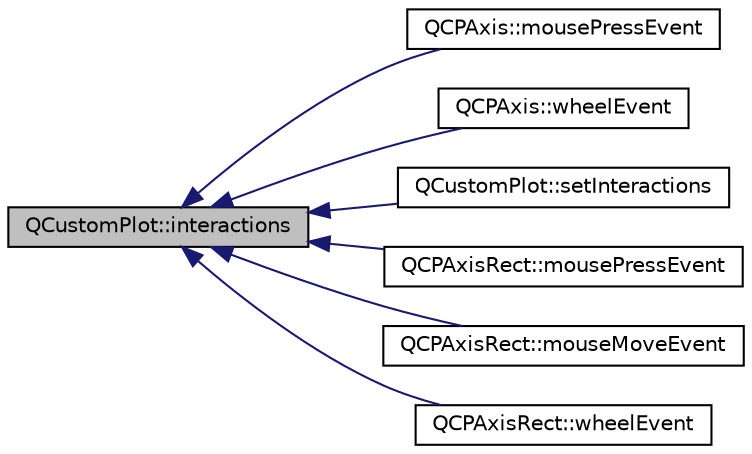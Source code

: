 digraph "QCustomPlot::interactions"
{
  edge [fontname="Helvetica",fontsize="10",labelfontname="Helvetica",labelfontsize="10"];
  node [fontname="Helvetica",fontsize="10",shape=record];
  rankdir="LR";
  Node387 [label="QCustomPlot::interactions",height=0.2,width=0.4,color="black", fillcolor="grey75", style="filled", fontcolor="black"];
  Node387 -> Node388 [dir="back",color="midnightblue",fontsize="10",style="solid",fontname="Helvetica"];
  Node388 [label="QCPAxis::mousePressEvent",height=0.2,width=0.4,color="black", fillcolor="white", style="filled",URL="$class_q_c_p_axis.html#ac89c068873ee9197a5d2af715bdc1105"];
  Node387 -> Node389 [dir="back",color="midnightblue",fontsize="10",style="solid",fontname="Helvetica"];
  Node389 [label="QCPAxis::wheelEvent",height=0.2,width=0.4,color="black", fillcolor="white", style="filled",URL="$class_q_c_p_axis.html#a71643d27524a843230b5ba68085b3d9b"];
  Node387 -> Node390 [dir="back",color="midnightblue",fontsize="10",style="solid",fontname="Helvetica"];
  Node390 [label="QCustomPlot::setInteractions",height=0.2,width=0.4,color="black", fillcolor="white", style="filled",URL="$class_q_custom_plot.html#a5ee1e2f6ae27419deca53e75907c27e5"];
  Node387 -> Node391 [dir="back",color="midnightblue",fontsize="10",style="solid",fontname="Helvetica"];
  Node391 [label="QCPAxisRect::mousePressEvent",height=0.2,width=0.4,color="black", fillcolor="white", style="filled",URL="$class_q_c_p_axis_rect.html#aa9a7c807eaa4666870ac94aa6abc4dde"];
  Node387 -> Node392 [dir="back",color="midnightblue",fontsize="10",style="solid",fontname="Helvetica"];
  Node392 [label="QCPAxisRect::mouseMoveEvent",height=0.2,width=0.4,color="black", fillcolor="white", style="filled",URL="$class_q_c_p_axis_rect.html#a9cd27ad8c5cfb49aefd9dbb30def4beb"];
  Node387 -> Node393 [dir="back",color="midnightblue",fontsize="10",style="solid",fontname="Helvetica"];
  Node393 [label="QCPAxisRect::wheelEvent",height=0.2,width=0.4,color="black", fillcolor="white", style="filled",URL="$class_q_c_p_axis_rect.html#a93eeaa0c127d6d6fe8171b2455080262"];
}
